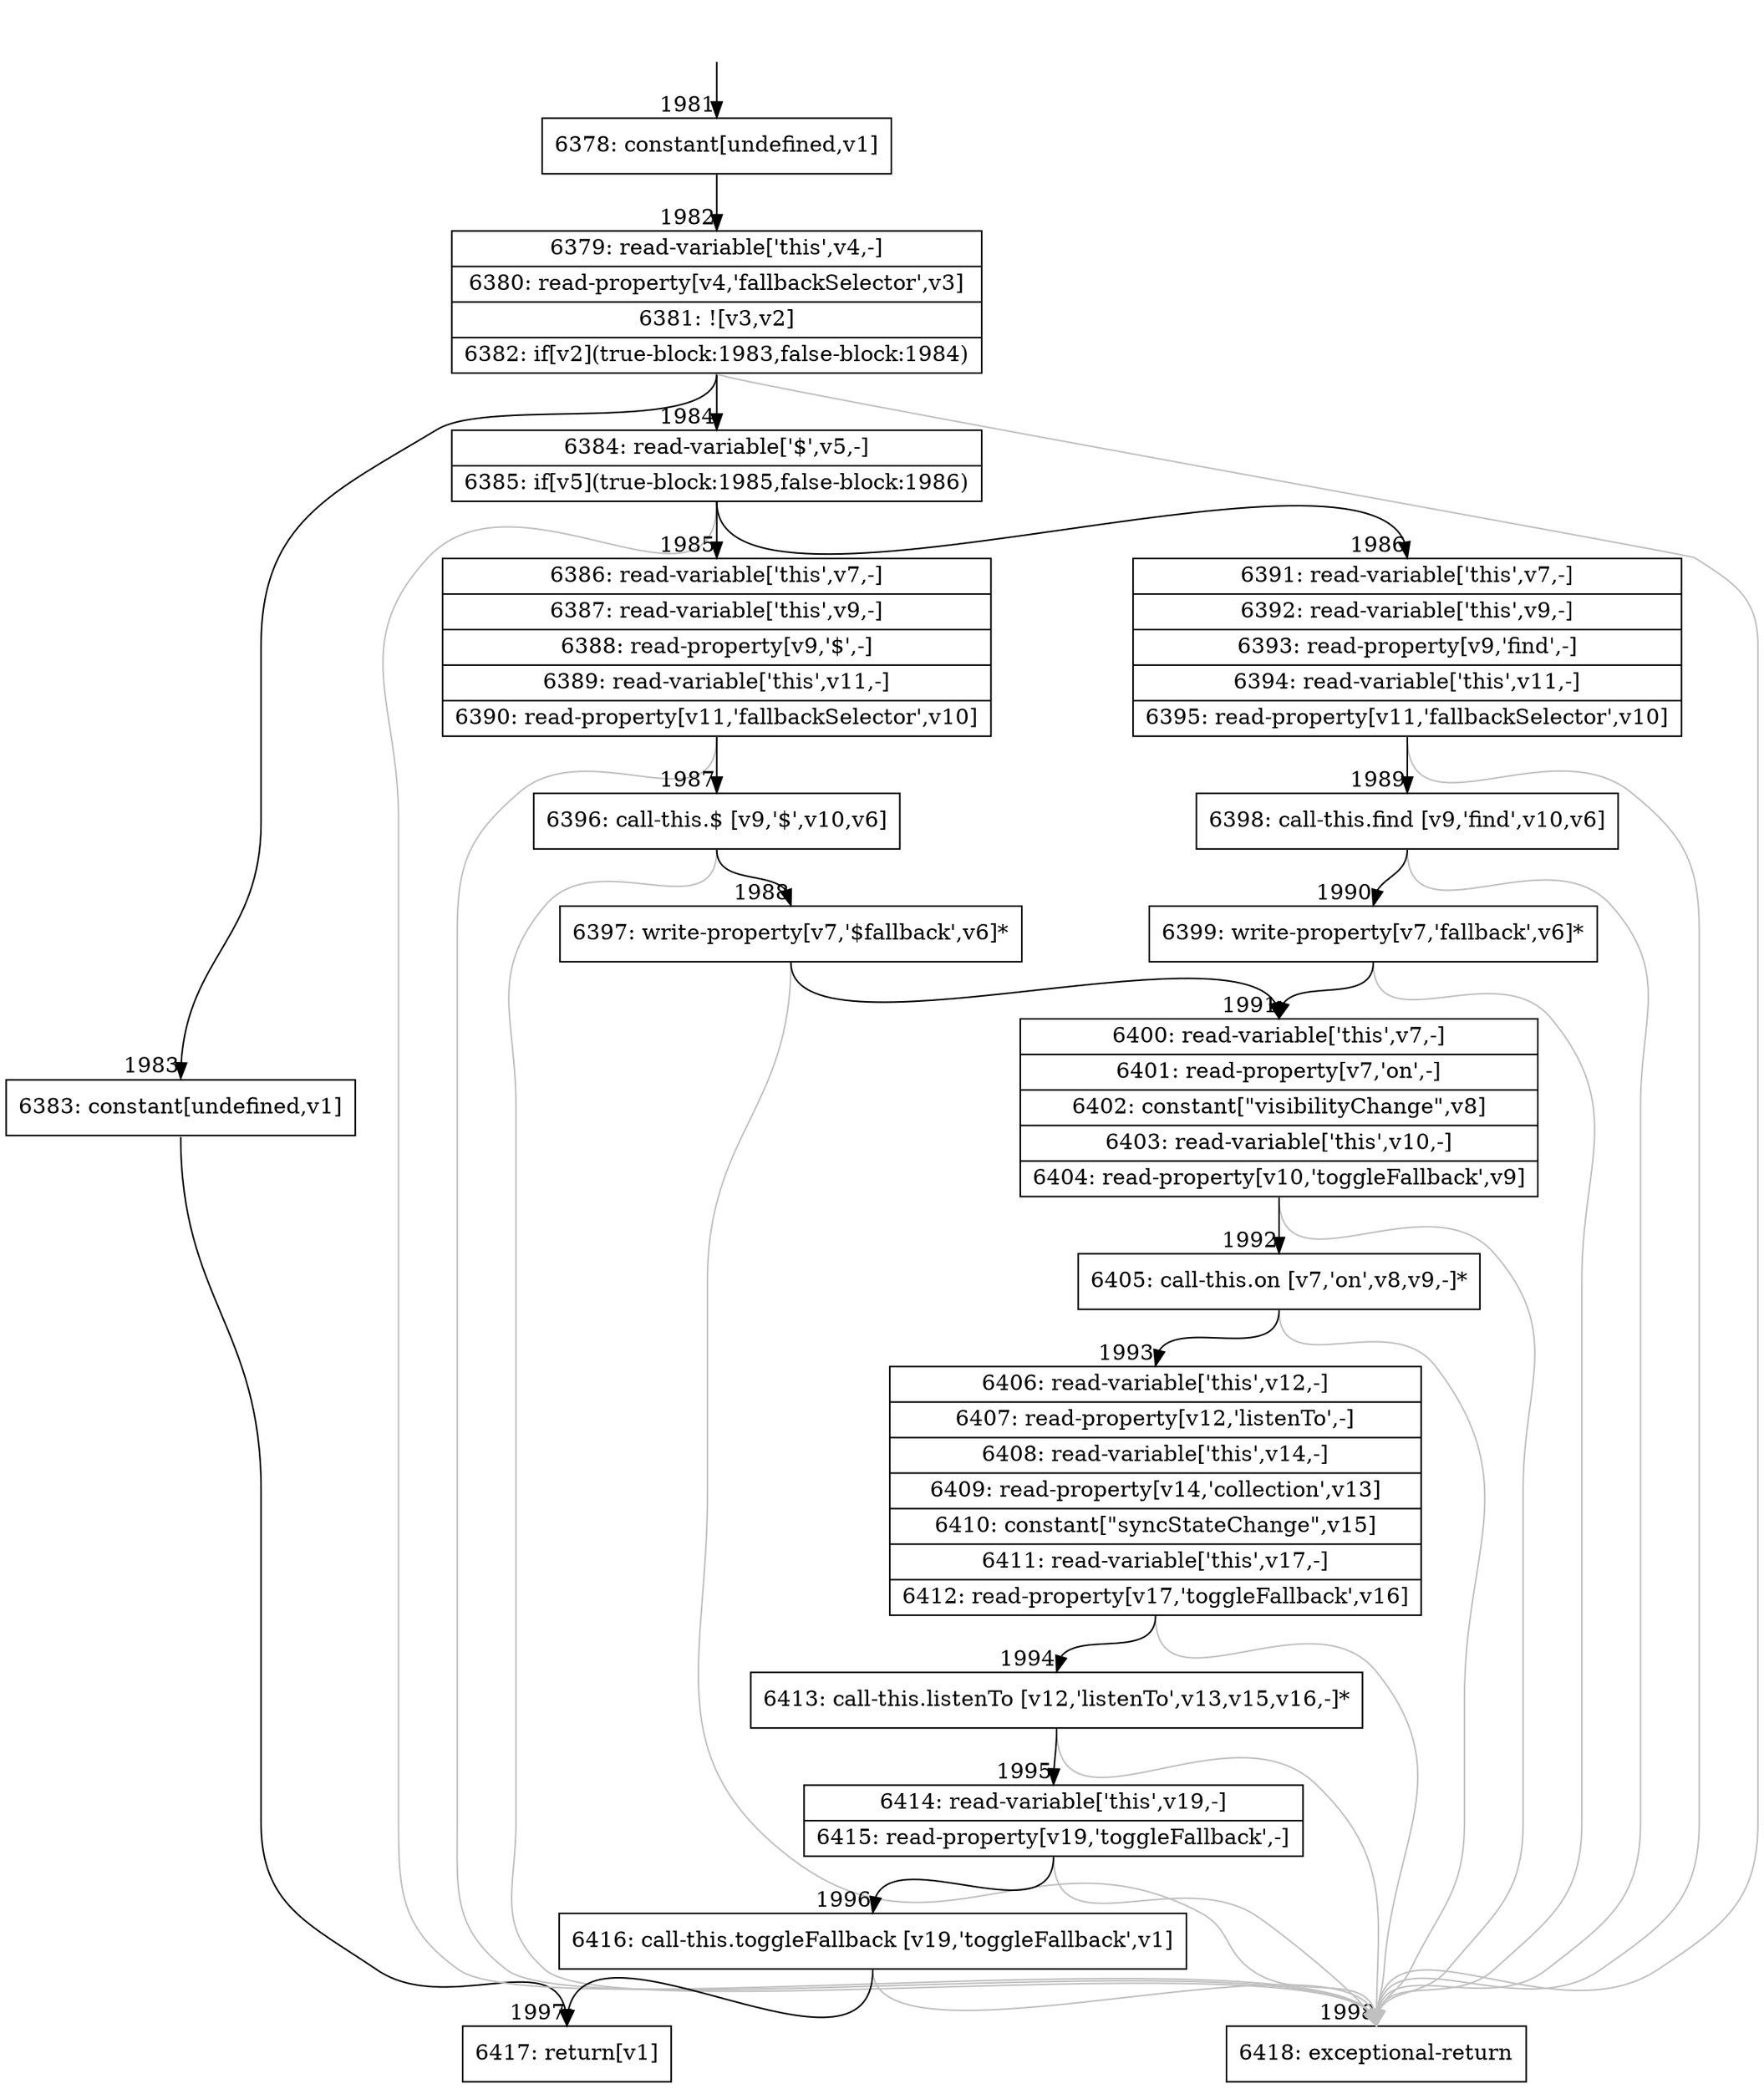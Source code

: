 digraph {
rankdir="TD"
BB_entry168[shape=none,label=""];
BB_entry168 -> BB1981 [tailport=s, headport=n, headlabel="    1981"]
BB1981 [shape=record label="{6378: constant[undefined,v1]}" ] 
BB1981 -> BB1982 [tailport=s, headport=n, headlabel="      1982"]
BB1982 [shape=record label="{6379: read-variable['this',v4,-]|6380: read-property[v4,'fallbackSelector',v3]|6381: ![v3,v2]|6382: if[v2](true-block:1983,false-block:1984)}" ] 
BB1982 -> BB1983 [tailport=s, headport=n, headlabel="      1983"]
BB1982 -> BB1984 [tailport=s, headport=n, headlabel="      1984"]
BB1982 -> BB1998 [tailport=s, headport=n, color=gray, headlabel="      1998"]
BB1983 [shape=record label="{6383: constant[undefined,v1]}" ] 
BB1983 -> BB1997 [tailport=s, headport=n, headlabel="      1997"]
BB1984 [shape=record label="{6384: read-variable['$',v5,-]|6385: if[v5](true-block:1985,false-block:1986)}" ] 
BB1984 -> BB1985 [tailport=s, headport=n, headlabel="      1985"]
BB1984 -> BB1986 [tailport=s, headport=n, headlabel="      1986"]
BB1984 -> BB1998 [tailport=s, headport=n, color=gray]
BB1985 [shape=record label="{6386: read-variable['this',v7,-]|6387: read-variable['this',v9,-]|6388: read-property[v9,'$',-]|6389: read-variable['this',v11,-]|6390: read-property[v11,'fallbackSelector',v10]}" ] 
BB1985 -> BB1987 [tailport=s, headport=n, headlabel="      1987"]
BB1985 -> BB1998 [tailport=s, headport=n, color=gray]
BB1986 [shape=record label="{6391: read-variable['this',v7,-]|6392: read-variable['this',v9,-]|6393: read-property[v9,'find',-]|6394: read-variable['this',v11,-]|6395: read-property[v11,'fallbackSelector',v10]}" ] 
BB1986 -> BB1989 [tailport=s, headport=n, headlabel="      1989"]
BB1986 -> BB1998 [tailport=s, headport=n, color=gray]
BB1987 [shape=record label="{6396: call-this.$ [v9,'$',v10,v6]}" ] 
BB1987 -> BB1988 [tailport=s, headport=n, headlabel="      1988"]
BB1987 -> BB1998 [tailport=s, headport=n, color=gray]
BB1988 [shape=record label="{6397: write-property[v7,'$fallback',v6]*}" ] 
BB1988 -> BB1991 [tailport=s, headport=n, headlabel="      1991"]
BB1988 -> BB1998 [tailport=s, headport=n, color=gray]
BB1989 [shape=record label="{6398: call-this.find [v9,'find',v10,v6]}" ] 
BB1989 -> BB1990 [tailport=s, headport=n, headlabel="      1990"]
BB1989 -> BB1998 [tailport=s, headport=n, color=gray]
BB1990 [shape=record label="{6399: write-property[v7,'fallback',v6]*}" ] 
BB1990 -> BB1991 [tailport=s, headport=n]
BB1990 -> BB1998 [tailport=s, headport=n, color=gray]
BB1991 [shape=record label="{6400: read-variable['this',v7,-]|6401: read-property[v7,'on',-]|6402: constant[\"visibilityChange\",v8]|6403: read-variable['this',v10,-]|6404: read-property[v10,'toggleFallback',v9]}" ] 
BB1991 -> BB1992 [tailport=s, headport=n, headlabel="      1992"]
BB1991 -> BB1998 [tailport=s, headport=n, color=gray]
BB1992 [shape=record label="{6405: call-this.on [v7,'on',v8,v9,-]*}" ] 
BB1992 -> BB1993 [tailport=s, headport=n, headlabel="      1993"]
BB1992 -> BB1998 [tailport=s, headport=n, color=gray]
BB1993 [shape=record label="{6406: read-variable['this',v12,-]|6407: read-property[v12,'listenTo',-]|6408: read-variable['this',v14,-]|6409: read-property[v14,'collection',v13]|6410: constant[\"syncStateChange\",v15]|6411: read-variable['this',v17,-]|6412: read-property[v17,'toggleFallback',v16]}" ] 
BB1993 -> BB1994 [tailport=s, headport=n, headlabel="      1994"]
BB1993 -> BB1998 [tailport=s, headport=n, color=gray]
BB1994 [shape=record label="{6413: call-this.listenTo [v12,'listenTo',v13,v15,v16,-]*}" ] 
BB1994 -> BB1995 [tailport=s, headport=n, headlabel="      1995"]
BB1994 -> BB1998 [tailport=s, headport=n, color=gray]
BB1995 [shape=record label="{6414: read-variable['this',v19,-]|6415: read-property[v19,'toggleFallback',-]}" ] 
BB1995 -> BB1996 [tailport=s, headport=n, headlabel="      1996"]
BB1995 -> BB1998 [tailport=s, headport=n, color=gray]
BB1996 [shape=record label="{6416: call-this.toggleFallback [v19,'toggleFallback',v1]}" ] 
BB1996 -> BB1997 [tailport=s, headport=n]
BB1996 -> BB1998 [tailport=s, headport=n, color=gray]
BB1997 [shape=record label="{6417: return[v1]}" ] 
BB1998 [shape=record label="{6418: exceptional-return}" ] 
//#$~ 1785
}
